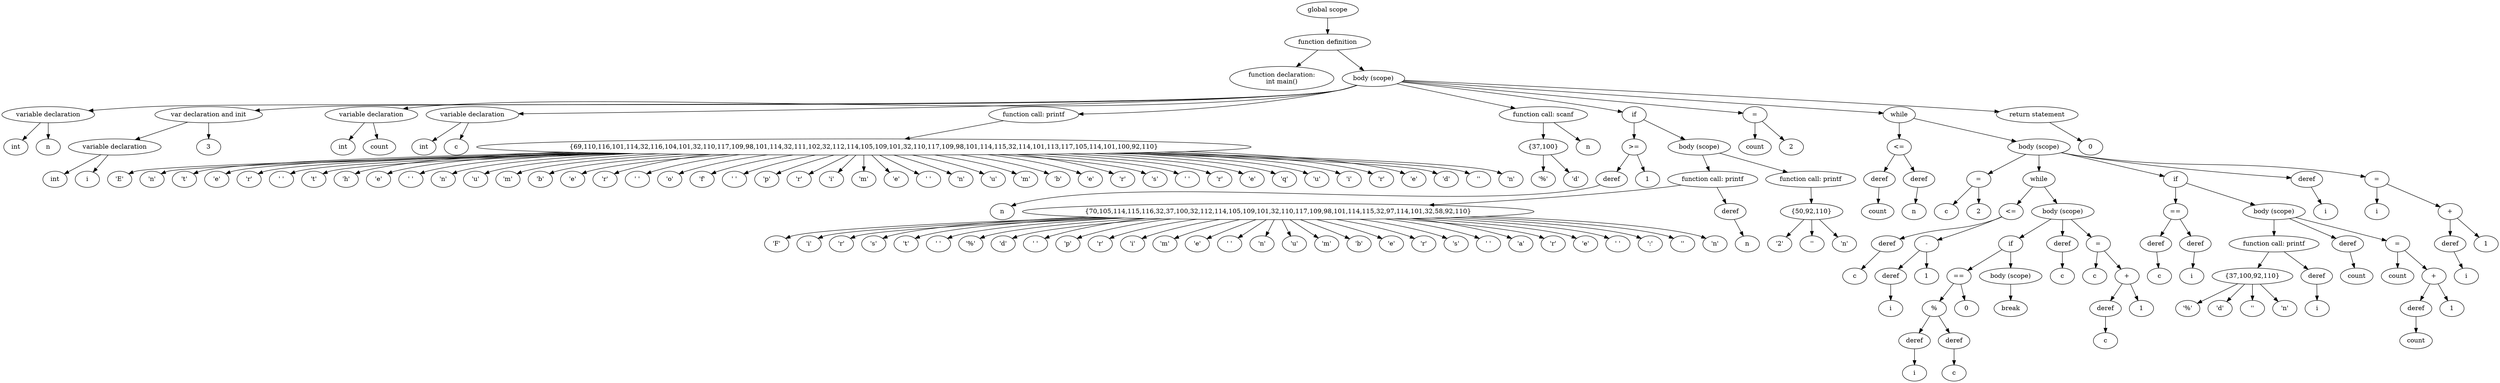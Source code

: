 digraph "Abstract Syntax Tree" {
	140480000947968 [label="function declaration:
int main()"]
	140480000608864 -> 140480000947968
	140480000608288 [label=int]
	140480000609680 -> 140480000608288
	140480000608720 [label=n]
	140480000609680 -> 140480000608720
	140480000609680 [label="variable declaration"]
	140480000947248 -> 140480000609680
	140480000608960 [label=int]
	140480000610064 -> 140480000608960
	140480000608624 [label=i]
	140480000610064 -> 140480000608624
	140480000610064 [label="variable declaration"]
	140480000607520 -> 140480000610064
	140480000608000 [label=3]
	140480000607520 -> 140480000608000
	140480000607520 [label="var declaration and init"]
	140480000947248 -> 140480000607520
	140480000607232 [label=int]
	140480000607664 -> 140480000607232
	140480000608096 [label=count]
	140480000607664 -> 140480000608096
	140480000607664 [label="variable declaration"]
	140480000947248 -> 140480000607664
	140480000607136 [label=int]
	140480000608672 -> 140480000607136
	140480000608240 [label=c]
	140480000608672 -> 140480000608240
	140480000608672 [label="variable declaration"]
	140480000947248 -> 140480000608672
	140480000607952 [label="'E'"]
	140480001210400 -> 140480000607952
	140480000608912 [label="'n'"]
	140480001210400 -> 140480000608912
	140480000609248 [label="'t'"]
	140480001210400 -> 140480000609248
	140480000608336 [label="'e'"]
	140480001210400 -> 140480000608336
	140480000606512 [label="'r'"]
	140480001210400 -> 140480000606512
	140480000606368 [label="' '"]
	140480001210400 -> 140480000606368
	140480000607184 [label="'t'"]
	140480001210400 -> 140480000607184
	140480000606896 [label="'h'"]
	140480001210400 -> 140480000606896
	140480000609008 [label="'e'"]
	140480001210400 -> 140480000609008
	140480000607088 [label="' '"]
	140480001210400 -> 140480000607088
	140480000608576 [label="'n'"]
	140480001210400 -> 140480000608576
	140480000607760 [label="'u'"]
	140480001210400 -> 140480000607760
	140480000609488 [label="'m'"]
	140480001210400 -> 140480000609488
	140480000610112 [label="'b'"]
	140480001210400 -> 140480000610112
	140480000609728 [label="'e'"]
	140480001210400 -> 140480000609728
	140480000606848 [label="'r'"]
	140480001210400 -> 140480000606848
	140480000607040 [label="' '"]
	140480001210400 -> 140480000607040
	140480000606800 [label="'o'"]
	140480001210400 -> 140480000606800
	140480000607808 [label="'f'"]
	140480001210400 -> 140480000607808
	140480000607376 [label="' '"]
	140480001210400 -> 140480000607376
	140480000868464 [label="'p'"]
	140480001210400 -> 140480000868464
	140480000871872 [label="'r'"]
	140480001210400 -> 140480000871872
	140480000870240 [label="'i'"]
	140480001210400 -> 140480000870240
	140480000871680 [label="'m'"]
	140480001210400 -> 140480000871680
	140480000872016 [label="'e'"]
	140480001210400 -> 140480000872016
	140480000869952 [label="' '"]
	140480001210400 -> 140480000869952
	140480000870336 [label="'n'"]
	140480001210400 -> 140480000870336
	140480000870000 [label="'u'"]
	140480001210400 -> 140480000870000
	140480000872064 [label="'m'"]
	140480001210400 -> 140480000872064
	140480000871056 [label="'b'"]
	140480001210400 -> 140480000871056
	140480000870816 [label="'e'"]
	140480001210400 -> 140480000870816
	140480000869760 [label="'r'"]
	140480001210400 -> 140480000869760
	140480001211936 [label="'s'"]
	140480001210400 -> 140480001211936
	140480001210640 [label="' '"]
	140480001210400 -> 140480001210640
	140480001211360 [label="'r'"]
	140480001210400 -> 140480001211360
	140480001210160 [label="'e'"]
	140480001210400 -> 140480001210160
	140480001208576 [label="'q'"]
	140480001210400 -> 140480001208576
	140480001208624 [label="'u'"]
	140480001210400 -> 140480001208624
	140480001210016 [label="'i'"]
	140480001210400 -> 140480001210016
	140480001209824 [label="'r'"]
	140480001210400 -> 140480001209824
	140480001210976 [label="'e'"]
	140480001210400 -> 140480001210976
	140480001210928 [label="'d'"]
	140480001210400 -> 140480001210928
	140480001211696 [label="'\'"]
	140480001210400 -> 140480001211696
	140480001208384 [label="'n'"]
	140480001210400 -> 140480001208384
	140480001210400 [label="{69,110,116,101,114,32,116,104,101,32,110,117,109,98,101,114,32,111,102,32,112,114,105,109,101,32,110,117,109,98,101,114,115,32,114,101,113,117,105,114,101,100,92,110}"]
	140480000609152 -> 140480001210400
	140480000609152 [label="function call: printf"]
	140480000947248 -> 140480000609152
	140480001208720 [label="'%'"]
	140480001784560 -> 140480001208720
	140480001253440 [label="'d'"]
	140480001784560 -> 140480001253440
	140480001784560 [label="{37,100}"]
	140480001210784 -> 140480001784560
	140480001783936 [label=n]
	140480001210784 -> 140480001783936
	140480001210784 [label="function call: scanf"]
	140480000947248 -> 140480001210784
	140480001782976 [label=n]
	140480001782736 -> 140480001782976
	140480001782736 [label=deref]
	140480001782448 -> 140480001782736
	140480001785568 [label=1]
	140480001782448 -> 140480001785568
	140480001782448 [label=">="]
	140480000607328 -> 140480001782448
	140480000680144 [label="'F'"]
	140480000683072 -> 140480000680144
	140480000680240 [label="'i'"]
	140480000683072 -> 140480000680240
	140480000680336 [label="'r'"]
	140480000683072 -> 140480000680336
	140480000680432 [label="'s'"]
	140480000683072 -> 140480000680432
	140480000680528 [label="'t'"]
	140480000683072 -> 140480000680528
	140480000680624 [label="' '"]
	140480000683072 -> 140480000680624
	140480000680720 [label="'%'"]
	140480000683072 -> 140480000680720
	140480000680816 [label="'d'"]
	140480000683072 -> 140480000680816
	140480000680912 [label="' '"]
	140480000683072 -> 140480000680912
	140480000681008 [label="'p'"]
	140480000683072 -> 140480000681008
	140480000681104 [label="'r'"]
	140480000683072 -> 140480000681104
	140480000681200 [label="'i'"]
	140480000683072 -> 140480000681200
	140480000681296 [label="'m'"]
	140480000683072 -> 140480000681296
	140480000681392 [label="'e'"]
	140480000683072 -> 140480000681392
	140480000681488 [label="' '"]
	140480000683072 -> 140480000681488
	140480000681584 [label="'n'"]
	140480000683072 -> 140480000681584
	140480000681680 [label="'u'"]
	140480000683072 -> 140480000681680
	140480000681776 [label="'m'"]
	140480000683072 -> 140480000681776
	140480000681872 [label="'b'"]
	140480000683072 -> 140480000681872
	140480000681968 [label="'e'"]
	140480000683072 -> 140480000681968
	140480000682064 [label="'r'"]
	140480000683072 -> 140480000682064
	140480000682160 [label="'s'"]
	140480000683072 -> 140480000682160
	140480000682256 [label="' '"]
	140480000683072 -> 140480000682256
	140480000682352 [label="'a'"]
	140480000683072 -> 140480000682352
	140480000682448 [label="'r'"]
	140480000683072 -> 140480000682448
	140480000682544 [label="'e'"]
	140480000683072 -> 140480000682544
	140480000682640 [label="' '"]
	140480000683072 -> 140480000682640
	140480000682736 [label="':'"]
	140480000683072 -> 140480000682736
	140480000682832 [label="'\'"]
	140480000683072 -> 140480000682832
	140480000682928 [label="'n'"]
	140480000683072 -> 140480000682928
	140480000683072 [label="{70,105,114,115,116,32,37,100,32,112,114,105,109,101,32,110,117,109,98,101,114,115,32,97,114,101,32,58,92,110}"]
	140480000680048 -> 140480000683072
	140480000683120 [label=n]
	140480000683264 -> 140480000683120
	140480000683264 [label=deref]
	140480000680048 -> 140480000683264
	140480000680048 [label="function call: printf"]
	140480001783408 -> 140480000680048
	140480000683504 [label="'2'"]
	140480000683840 -> 140480000683504
	140480000683600 [label="'\'"]
	140480000683840 -> 140480000683600
	140480000683696 [label="'n'"]
	140480000683840 -> 140480000683696
	140480000683840 [label="{50,92,110}"]
	140480000683408 -> 140480000683840
	140480000683408 [label="function call: printf"]
	140480001783408 -> 140480000683408
	140480001783408 [label="body (scope)"]
	140480000607328 -> 140480001783408
	140480000607328 [label=if]
	140480000947248 -> 140480000607328
	140480001782496 [label=count]
	140480000684240 -> 140480001782496
	140480000684144 [label=2]
	140480000684240 -> 140480000684144
	140480000684240 [label="="]
	140480000947248 -> 140480000684240
	140480000683984 [label=count]
	140480000684336 -> 140480000683984
	140480000684336 [label=deref]
	140480000684624 -> 140480000684336
	140480000684432 [label=n]
	140480000684528 -> 140480000684432
	140480000684528 [label=deref]
	140480000684624 -> 140480000684528
	140480000684624 [label="<="]
	140480000684816 -> 140480000684624
	140480000684864 [label=c]
	140480000685152 -> 140480000684864
	140480000685056 [label=2]
	140480000685152 -> 140480000685056
	140480000685152 [label="="]
	140480000684720 -> 140480000685152
	140480000684960 [label=c]
	140480000685248 -> 140480000684960
	140480000685248 [label=deref]
	140480000685728 -> 140480000685248
	140480000685344 [label=i]
	140480000685440 -> 140480000685344
	140480000685440 [label=deref]
	140480000685632 -> 140480000685440
	140480000685536 [label=1]
	140480000685632 -> 140480000685536
	140480000685632 [label="-"]
	140480000685728 -> 140480000685632
	140480000685728 [label="<="]
	140480000685920 -> 140480000685728
	140480000686016 [label=i]
	140480000686112 -> 140480000686016
	140480000686112 [label=deref]
	140480000686400 -> 140480000686112
	140480000686208 [label=c]
	140480000686304 -> 140480000686208
	140480000686304 [label=deref]
	140480000686400 -> 140480000686304
	140480000686400 [label="%"]
	140480000686592 -> 140480000686400
	140480000686496 [label=0]
	140480000686592 -> 140480000686496
	140480000686592 [label="=="]
	140480000685968 -> 140480000686592
	140480000686832 [label=break]
	140480000686688 -> 140480000686832
	140480000686688 [label="body (scope)"]
	140480000685968 -> 140480000686688
	140480000685968 [label=if]
	140480000685824 -> 140480000685968
	140480000686784 [label=c]
	140480000686976 -> 140480000686784
	140480000686976 [label=deref]
	140480000685824 -> 140480000686976
	140480000687072 [label=c]
	140480000687648 -> 140480000687072
	140480000687264 [label=c]
	140480000687360 -> 140480000687264
	140480000687360 [label=deref]
	140480000687552 -> 140480000687360
	140480000687456 [label=1]
	140480000687552 -> 140480000687456
	140480000687552 [label="+"]
	140480000687648 -> 140480000687552
	140480000687648 [label="="]
	140480000685824 -> 140480000687648
	140480000685824 [label="body (scope)"]
	140480000685920 -> 140480000685824
	140480000685920 [label=while]
	140480000684720 -> 140480000685920
	140480000687744 [label=c]
	140480000687840 -> 140480000687744
	140480000687840 [label=deref]
	140480000688192 -> 140480000687840
	140480000687936 [label=i]
	140480000688032 -> 140480000687936
	140480000688032 [label=deref]
	140480000688192 -> 140480000688032
	140480000688192 [label="=="]
	140480000687216 -> 140480000688192
	140480000688576 [label="'%'"]
	140480000689008 -> 140480000688576
	140480000688672 [label="'d'"]
	140480000689008 -> 140480000688672
	140480000688768 [label="'\'"]
	140480000689008 -> 140480000688768
	140480000688864 [label="'n'"]
	140480000689008 -> 140480000688864
	140480000689008 [label="{37,100,92,110}"]
	140480000688480 -> 140480000689008
	140480000689056 [label=i]
	140480000689200 -> 140480000689056
	140480000689200 [label=deref]
	140480000688480 -> 140480000689200
	140480000688480 [label="function call: printf"]
	140480000688288 -> 140480000688480
	140480000688432 [label=count]
	140480000689392 -> 140480000688432
	140480000689392 [label=deref]
	140480000688288 -> 140480000689392
	140480000689488 [label=count]
	140480000690064 -> 140480000689488
	140480000689680 [label=count]
	140480000689776 -> 140480000689680
	140480000689776 [label=deref]
	140480000689968 -> 140480000689776
	140480000689872 [label=1]
	140480000689968 -> 140480000689872
	140480000689968 [label="+"]
	140480000690064 -> 140480000689968
	140480000690064 [label="="]
	140480000688288 -> 140480000690064
	140480000688288 [label="body (scope)"]
	140480000687216 -> 140480000688288
	140480000687216 [label=if]
	140480000684720 -> 140480000687216
	140480000688384 [label=i]
	140480000689632 -> 140480000688384
	140480000689632 [label=deref]
	140480000684720 -> 140480000689632
	140480000690208 [label=i]
	140480000690784 -> 140480000690208
	140480000690400 [label=i]
	140480000690496 -> 140480000690400
	140480000690496 [label=deref]
	140480000690688 -> 140480000690496
	140480000690592 [label=1]
	140480000690688 -> 140480000690592
	140480000690688 [label="+"]
	140480000690784 -> 140480000690688
	140480000690784 [label="="]
	140480000684720 -> 140480000690784
	140480000684720 [label="body (scope)"]
	140480000684816 -> 140480000684720
	140480000684816 [label=while]
	140480000947248 -> 140480000684816
	140480000690352 [label=0]
	140480000690928 -> 140480000690352
	140480000690928 [label="return statement"]
	140480000947248 -> 140480000690928
	140480000947248 [label="body (scope)"]
	140480000608864 -> 140480000947248
	140480000608864 [label="function definition"]
	140480000948592 -> 140480000608864
	140480000948592 [label="global scope"]
}

